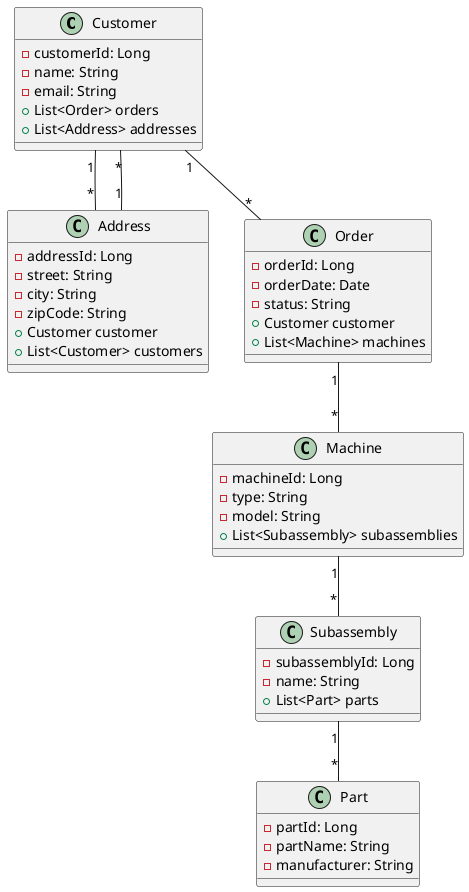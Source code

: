 @startuml

class Customer {
  - customerId: Long
  - name: String
  - email: String
  + List<Order> orders
  + List<Address> addresses
}

class Address {
  - addressId: Long
  - street: String
  - city: String
  - zipCode: String
  + Customer customer
  + List<Customer> customers
}

class Order {
  - orderId: Long
  - orderDate: Date
  - status: String
  + Customer customer
  + List<Machine> machines
}

class Machine {
  - machineId: Long
  - type: String
  - model: String
  + List<Subassembly> subassemblies
}

class Subassembly {
  - subassemblyId: Long
  - name: String
  + List<Part> parts
}

class Part {
  - partId: Long
  - partName: String
  - manufacturer: String
}

Customer "1" -- "*" Address
Customer "1" -- "*" Order
Address "1" -- "*" Customer
Order "1" -- "*" Machine
Machine "1" -- "*" Subassembly
Subassembly "1" -- "*" Part

@enduml
